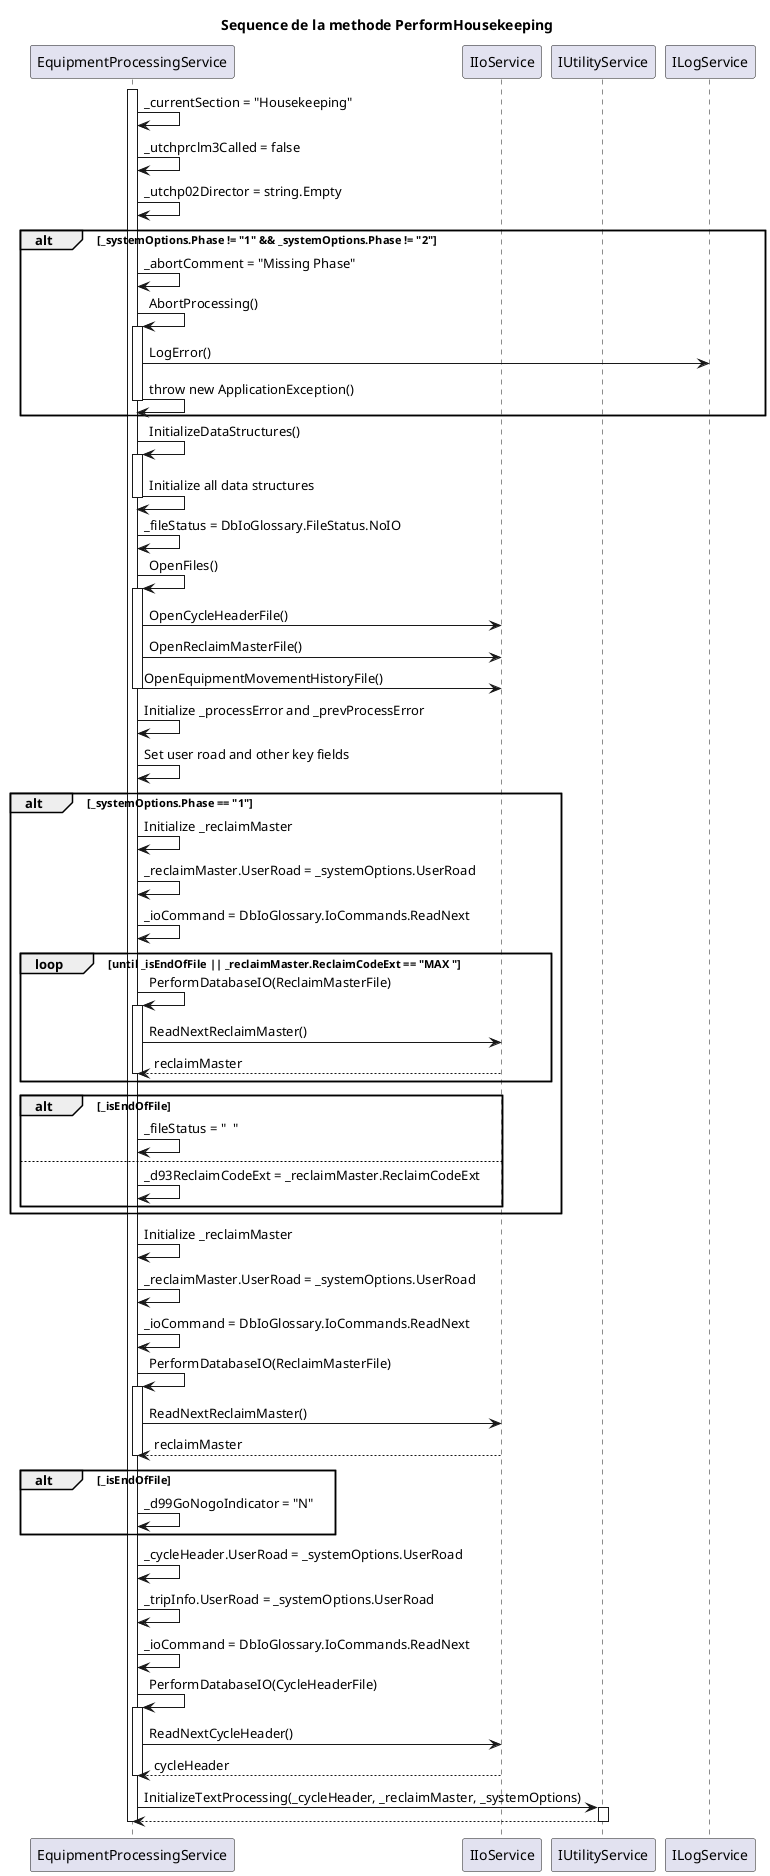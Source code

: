 @startuml Housekeeping Sequence

title Sequence de la methode PerformHousekeeping

participant "EquipmentProcessingService" as EPS
participant "IIoService" as IO
participant "IUtilityService" as Util
participant "ILogService" as Log

activate EPS

EPS -> EPS : _currentSection = "Housekeeping"
EPS -> EPS : _utchprclm3Called = false
EPS -> EPS : _utchp02Director = string.Empty

alt _systemOptions.Phase != "1" && _systemOptions.Phase != "2"
    EPS -> EPS : _abortComment = "Missing Phase"
    EPS -> EPS : AbortProcessing()
    activate EPS
    EPS -> Log : LogError()
    EPS -> EPS : throw new ApplicationException()
    deactivate EPS
end

EPS -> EPS : InitializeDataStructures()
activate EPS
EPS -> EPS : Initialize all data structures
deactivate EPS

EPS -> EPS : _fileStatus = DbIoGlossary.FileStatus.NoIO
EPS -> EPS : OpenFiles()
activate EPS
EPS -> IO : OpenCycleHeaderFile()
EPS -> IO : OpenReclaimMasterFile()
EPS -> IO : OpenEquipmentMovementHistoryFile()
deactivate EPS

EPS -> EPS : Initialize _processError and _prevProcessError
EPS -> EPS : Set user road and other key fields

alt _systemOptions.Phase == "1"
    EPS -> EPS : Initialize _reclaimMaster
    EPS -> EPS : _reclaimMaster.UserRoad = _systemOptions.UserRoad
    EPS -> EPS : _ioCommand = DbIoGlossary.IoCommands.ReadNext
    
    loop until _isEndOfFile || _reclaimMaster.ReclaimCodeExt == "MAX "
        EPS -> EPS : PerformDatabaseIO(ReclaimMasterFile)
        activate EPS
        EPS -> IO : ReadNextReclaimMaster()
        IO --> EPS : reclaimMaster
        deactivate EPS
    end
    
    alt _isEndOfFile
        EPS -> EPS : _fileStatus = "  "
    else
        EPS -> EPS : _d93ReclaimCodeExt = _reclaimMaster.ReclaimCodeExt
    end
end

EPS -> EPS : Initialize _reclaimMaster
EPS -> EPS : _reclaimMaster.UserRoad = _systemOptions.UserRoad
EPS -> EPS : _ioCommand = DbIoGlossary.IoCommands.ReadNext
EPS -> EPS : PerformDatabaseIO(ReclaimMasterFile)
activate EPS
EPS -> IO : ReadNextReclaimMaster()
IO --> EPS : reclaimMaster
deactivate EPS

alt _isEndOfFile
    EPS -> EPS : _d99GoNogoIndicator = "N"
end

EPS -> EPS : _cycleHeader.UserRoad = _systemOptions.UserRoad
EPS -> EPS : _tripInfo.UserRoad = _systemOptions.UserRoad
EPS -> EPS : _ioCommand = DbIoGlossary.IoCommands.ReadNext
EPS -> EPS : PerformDatabaseIO(CycleHeaderFile)
activate EPS
EPS -> IO : ReadNextCycleHeader()
IO --> EPS : cycleHeader
deactivate EPS

EPS -> Util : InitializeTextProcessing(_cycleHeader, _reclaimMaster, _systemOptions)
activate Util
Util --> EPS
deactivate Util

deactivate EPS

@enduml

